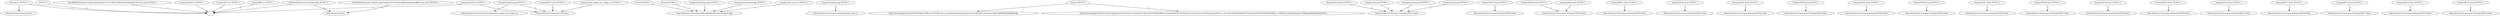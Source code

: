 digraph {
Node0 [label="/ HTTP/1.1"];
Node1 [label="-"];
Node2 [label="/SiteWebIF/Intranet-etudiant.php HTTP/1.1"];
Node3 [label="http://if.insa-lyon.fr/"];
Node4 [label="/SiteWebIF/Intranet-etudiant.php?ticket=ST-341667-KHlNEzic9e5btb4JQ1Nw-dsi-vm03 HTTP/1.1"];
Node5 [label="/SiteWebIF/Intranet-etudiant.php?ticket=ST-341682-RjfRTgziibddmotBJFlo-dsi-vm03 HTTP/1.1"];
Node6 [label="/favicon.ico HTTP/1.1"];
Node7 [label="http://intranet-if.insa-lyon.fr/"];
Node8 [label="/notesif HTTP/1.1"];
Node9 [label="http://intranet-if.insa-lyon.fr/SiteWebIF/Intranet-etudiant.php"];
Node10 [label="/notesif/ HTTP/1.1"];
Node11 [label="/stages/FondInsa.jpg HTTP/1.1"];
Node12 [label="http://intranet-if.insa-lyon.fr/stages/style_pfe.css"];
Node13 [label="/stages/InsaIF.ico HTTP/1.1"];
Node14 [label="/stages/Listestage.php HTTP/1.1"];
Node15 [label="/stages/bandeauFinal.jpg HTTP/1.1"];
Node16 [label="/stages/style_pfe.css HTTP/1.1"];
Node17 [label="/temps/ HTTP/1.1"];
Node18 [label="http://www.google.fr/search?hl=fr&gl=FR&ie=UTF-8&source=android-browser&q=intranet+if&redir_esc=&ei=ng1LUJe9KIGf0QXdg4HoAg"];
Node19 [label="http://www.google.fr/url?sa=t&rct=j&q=&esrc=s&source=web&cd=2&ved=0CDIQFjAB&url=http%3A%2F%2Fintranet-if.insa-lyon.fr%2Ftemps%2F&ei=_wxLUKCwEMaJhQe08oCYCw&usg=AFQjCNEWrHsRdIlhli_31qYl94w-yMCjpw&sig2=eTdZgqmz8aDAi5eiWxEP1g"];
Node20 [label="/temps/3IF1.ics HTTP/1.1"];
Node21 [label="/temps/3IF37.html HTTP/1.1"];
Node22 [label="http://intranet-if.insa-lyon.fr/temps/"];
Node23 [label="/temps/3IF38.html HTTP/1.1"];
Node24 [label="http://intranet-if.insa-lyon.fr/temps/3IF37.html"];
Node25 [label="/temps/3IF39.html HTTP/1.1"];
Node26 [label="http://intranet-if.insa-lyon.fr/temps/3IF38.html"];
Node27 [label="/temps/3IF40.html HTTP/1.1"];
Node28 [label="http://intranet-if.insa-lyon.fr/temps/3IF39.html"];
Node29 [label="/temps/3IF41.html HTTP/1.1"];
Node30 [label="http://intranet-if.insa-lyon.fr/temps/3IF40.html"];
Node31 [label="/temps/3IF42.html HTTP/1.1"];
Node32 [label="http://intranet-if.insa-lyon.fr/temps/3IF41.html"];
Node33 [label="/temps/3IF43.html HTTP/1.1"];
Node34 [label="http://intranet-if.insa-lyon.fr/temps/3IF42.html"];
Node35 [label="/temps/3IF44.html HTTP/1.1"];
Node36 [label="http://intranet-if.insa-lyon.fr/temps/3IF43.html"];
Node37 [label="/temps/3IF45.html HTTP/1.1"];
Node38 [label="http://intranet-if.insa-lyon.fr/temps/3IF44.html"];
Node39 [label="/temps/3IF46.html HTTP/1.1"];
Node40 [label="http://intranet-if.insa-lyon.fr/temps/3IF45.html"];
Node41 [label="/temps/3IF47.html HTTP/1.1"];
Node42 [label="http://intranet-if.insa-lyon.fr/temps/3IF46.html"];
Node43 [label="/temps/3IF48.html HTTP/1.1"];
Node44 [label="http://intranet-if.insa-lyon.fr/temps/3IF47.html"];
Node45 [label="/temps/3IF49.html HTTP/1.1"];
Node46 [label="http://intranet-if.insa-lyon.fr/temps/3IF48.html"];
Node47 [label="/temps/3IF50.html HTTP/1.1"];
Node48 [label="http://intranet-if.insa-lyon.fr/temps/3IF49.html"];
Node49 [label="/temps/4IF16.html HTTP/1.1"];
Node50 [label="http://intranet-if.insa-lyon.fr/temps/4IF15.html"];
Node51 [label="/temps/4IF17.html HTTP/1.1"];
Node52 [label="http://intranet-if.insa-lyon.fr/temps/4IF16.html"];
Node53 [label="/temps/4IF18.html HTTP/1.1"];
Node54 [label="http://intranet-if.insa-lyon.fr/temps/4IF17.html"];
Node55 [label="/temps/4IF19.html HTTP/1.1"];
Node56 [label="http://intranet-if.insa-lyon.fr/temps/4IF18.html"];
Node57 [label="/temps/4IF20.html HTTP/1.1"];
Node58 [label="http://intranet-if.insa-lyon.fr/temps/4IF19.html"];
Node59 [label="/temps/FondInsa.jpg HTTP/1.1"];
Node60 [label="http://intranet-if.insa-lyon.fr/temps/style_emploi_du_temps.css"];
Node61 [label="/temps/InsaIF.ico HTTP/1.1"];
Node62 [label="/temps/MK.ics HTTP/1.1"];
Node63 [label="/temps/choix.gif HTTP/1.1"];
Node64 [label="/temps/index.html HTTP/1.1"];
Node65 [label="/temps/precedent.gif HTTP/1.1"];
Node66 [label="/temps/style_emploi_du_temps.css HTTP/1.1"];
Node67 [label="/temps/suivant.gif HTTP/1.1"];
Node0 -> Node1 [label="2"];
Node2 -> Node1 [label="1"];
Node2 -> Node3 [label="3"];
Node4 -> Node1 [label="1"];
Node5 -> Node3 [label="1"];
Node6 -> Node1 [label="2"];
Node6 -> Node7 [label="1"];
Node8 -> Node9 [label="1"];
Node10 -> Node9 [label="1"];
Node11 -> Node12 [label="1"];
Node13 -> Node1 [label="1"];
Node14 -> Node9 [label="1"];
Node15 -> Node9 [label="1"];
Node16 -> Node9 [label="1"];
Node17 -> Node18 [label="1"];
Node17 -> Node19 [label="1"];
Node20 -> Node1 [label="1"];
Node21 -> Node22 [label="3"];
Node23 -> Node24 [label="4"];
Node25 -> Node26 [label="3"];
Node27 -> Node28 [label="1"];
Node29 -> Node30 [label="1"];
Node31 -> Node32 [label="1"];
Node33 -> Node34 [label="1"];
Node35 -> Node36 [label="1"];
Node37 -> Node38 [label="1"];
Node39 -> Node40 [label="1"];
Node41 -> Node42 [label="1"];
Node43 -> Node44 [label="1"];
Node45 -> Node46 [label="1"];
Node47 -> Node48 [label="1"];
Node49 -> Node50 [label="1"];
Node51 -> Node52 [label="1"];
Node53 -> Node54 [label="1"];
Node55 -> Node56 [label="1"];
Node57 -> Node58 [label="1"];
Node59 -> Node22 [label="1"];
Node59 -> Node60 [label="1"];
Node61 -> Node1 [label="1"];
Node61 -> Node22 [label="1"];
Node62 -> Node1 [label="1"];
Node63 -> Node24 [label="2"];
Node64 -> Node28 [label="1"];
Node65 -> Node24 [label="2"];
Node66 -> Node22 [label="2"];
Node67 -> Node24 [label="2"];
}

